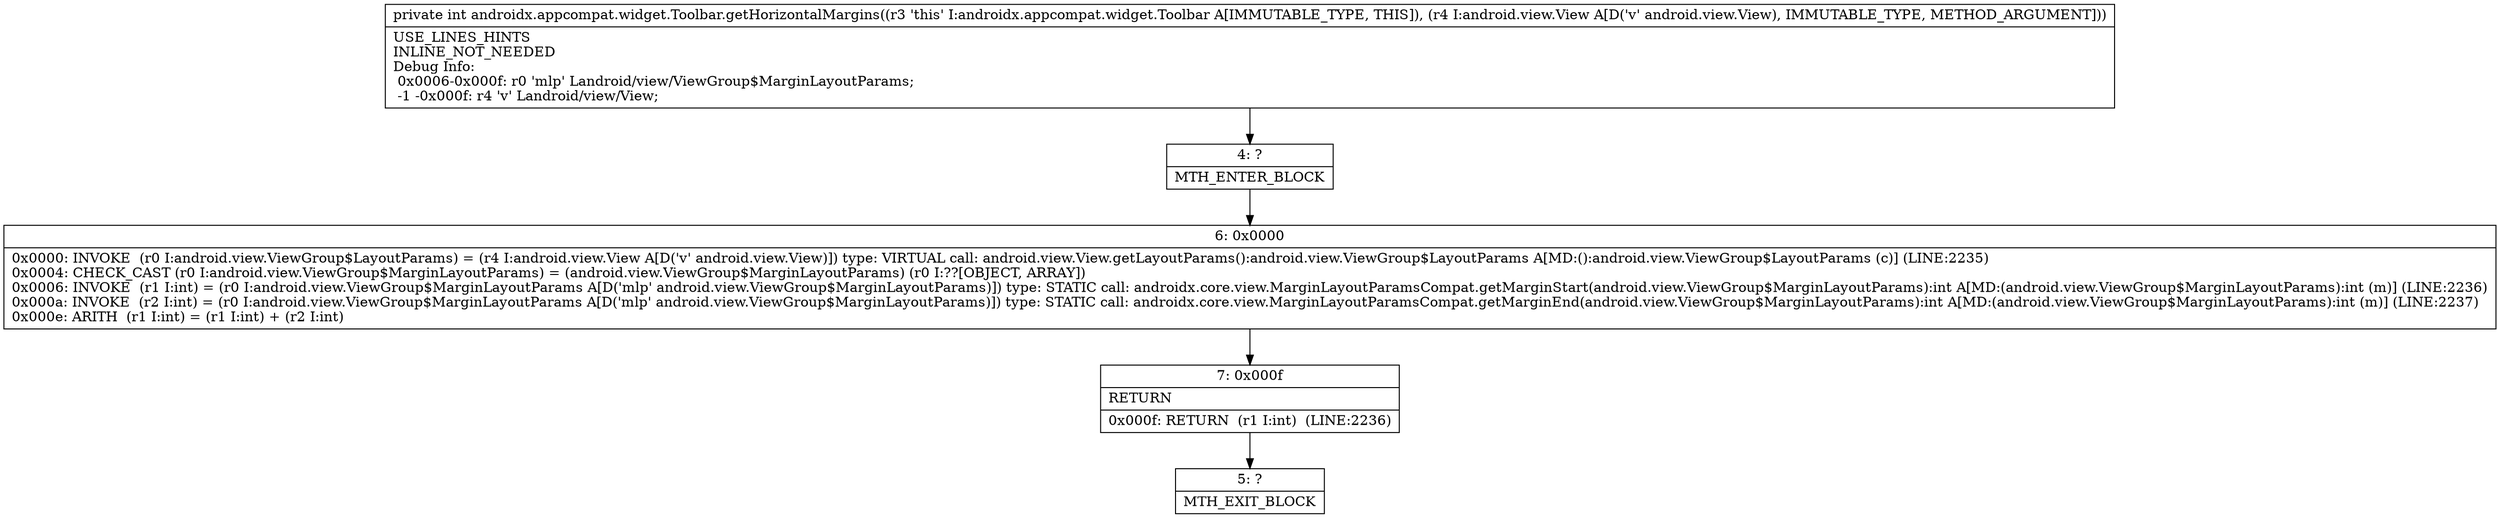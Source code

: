 digraph "CFG forandroidx.appcompat.widget.Toolbar.getHorizontalMargins(Landroid\/view\/View;)I" {
Node_4 [shape=record,label="{4\:\ ?|MTH_ENTER_BLOCK\l}"];
Node_6 [shape=record,label="{6\:\ 0x0000|0x0000: INVOKE  (r0 I:android.view.ViewGroup$LayoutParams) = (r4 I:android.view.View A[D('v' android.view.View)]) type: VIRTUAL call: android.view.View.getLayoutParams():android.view.ViewGroup$LayoutParams A[MD:():android.view.ViewGroup$LayoutParams (c)] (LINE:2235)\l0x0004: CHECK_CAST (r0 I:android.view.ViewGroup$MarginLayoutParams) = (android.view.ViewGroup$MarginLayoutParams) (r0 I:??[OBJECT, ARRAY]) \l0x0006: INVOKE  (r1 I:int) = (r0 I:android.view.ViewGroup$MarginLayoutParams A[D('mlp' android.view.ViewGroup$MarginLayoutParams)]) type: STATIC call: androidx.core.view.MarginLayoutParamsCompat.getMarginStart(android.view.ViewGroup$MarginLayoutParams):int A[MD:(android.view.ViewGroup$MarginLayoutParams):int (m)] (LINE:2236)\l0x000a: INVOKE  (r2 I:int) = (r0 I:android.view.ViewGroup$MarginLayoutParams A[D('mlp' android.view.ViewGroup$MarginLayoutParams)]) type: STATIC call: androidx.core.view.MarginLayoutParamsCompat.getMarginEnd(android.view.ViewGroup$MarginLayoutParams):int A[MD:(android.view.ViewGroup$MarginLayoutParams):int (m)] (LINE:2237)\l0x000e: ARITH  (r1 I:int) = (r1 I:int) + (r2 I:int) \l}"];
Node_7 [shape=record,label="{7\:\ 0x000f|RETURN\l|0x000f: RETURN  (r1 I:int)  (LINE:2236)\l}"];
Node_5 [shape=record,label="{5\:\ ?|MTH_EXIT_BLOCK\l}"];
MethodNode[shape=record,label="{private int androidx.appcompat.widget.Toolbar.getHorizontalMargins((r3 'this' I:androidx.appcompat.widget.Toolbar A[IMMUTABLE_TYPE, THIS]), (r4 I:android.view.View A[D('v' android.view.View), IMMUTABLE_TYPE, METHOD_ARGUMENT]))  | USE_LINES_HINTS\lINLINE_NOT_NEEDED\lDebug Info:\l  0x0006\-0x000f: r0 'mlp' Landroid\/view\/ViewGroup$MarginLayoutParams;\l  \-1 \-0x000f: r4 'v' Landroid\/view\/View;\l}"];
MethodNode -> Node_4;Node_4 -> Node_6;
Node_6 -> Node_7;
Node_7 -> Node_5;
}


